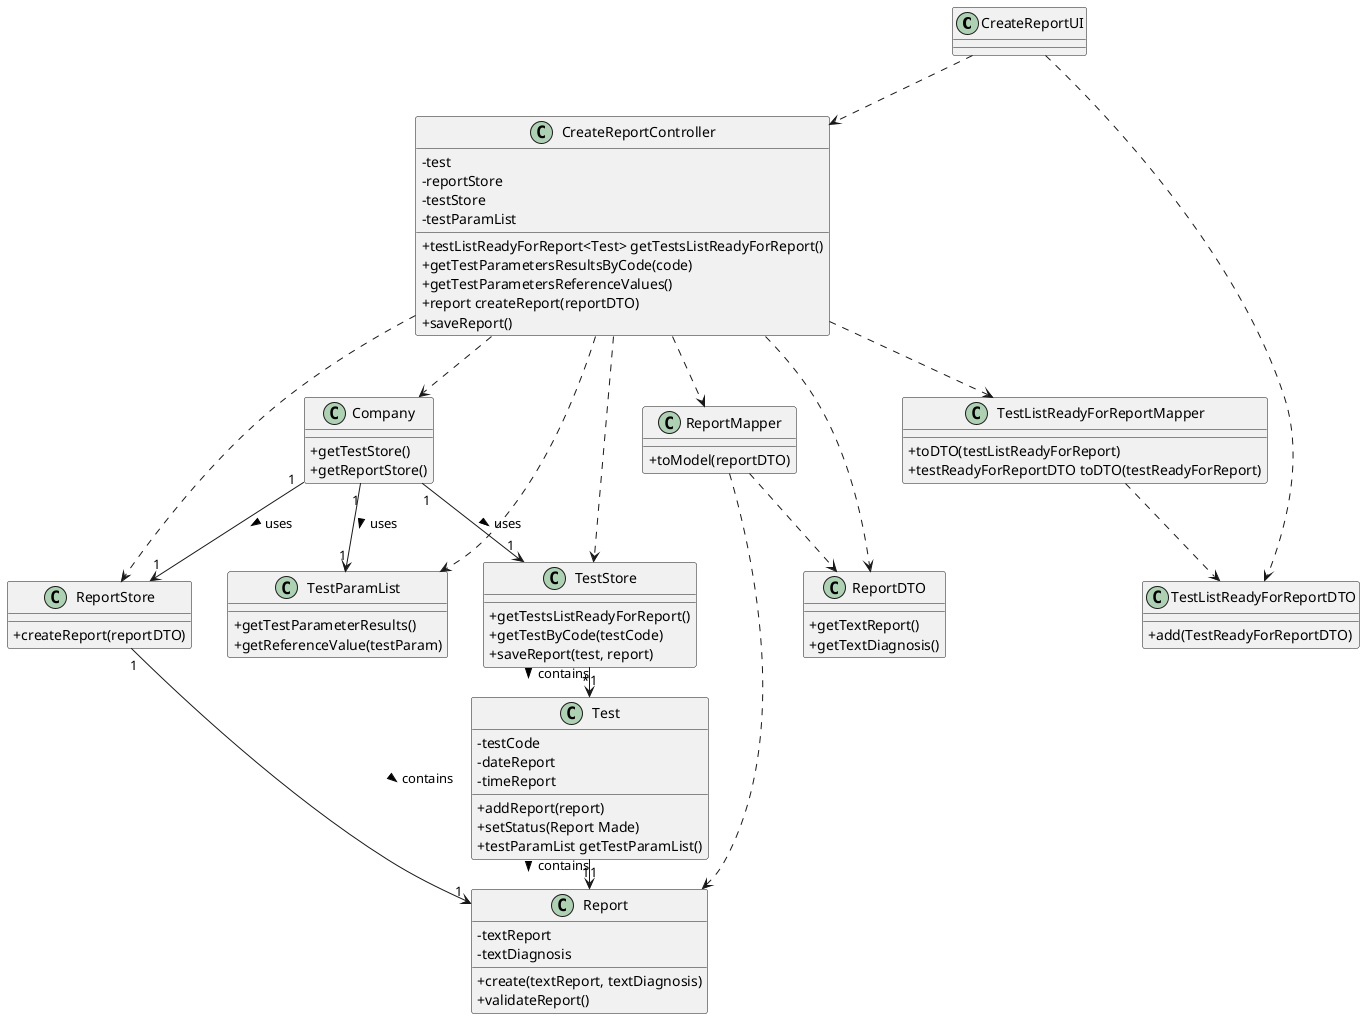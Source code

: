 @startuml

skinparam classAttributeIconSize 0

class CreateReportUI

class CreateReportController {
-test
-reportStore
-testStore
-testParamList


+testListReadyForReport<Test> getTestsListReadyForReport()
+getTestParametersResultsByCode(code)
+getTestParametersReferenceValues()
+report createReport(reportDTO)
+saveReport()
}

class Company {
+getTestStore()
+getReportStore()
}

class TestStore {
+getTestsListReadyForReport()
+getTestByCode(testCode)
+saveReport(test, report)
}

class Test {
-testCode
-dateReport
-timeReport

+addReport(report)
+setStatus(Report Made)
+testParamList getTestParamList()
}

class ReportStore {
+createReport(reportDTO)
}

class ReportMapper {
+toModel(reportDTO)
}

class ReportDTO {
+getTextReport()
+getTextDiagnosis()
}

class Report {
-textReport
-textDiagnosis

+create(textReport, textDiagnosis)
+validateReport()
}

class TestListReadyForReportMapper {
+toDTO(testListReadyForReport)
+testReadyForReportDTO toDTO(testReadyForReport)
}

class TestListReadyForReportDTO {
+add(TestReadyForReportDTO)
}

class TestParamList {
+getTestParameterResults()
+getReferenceValue(testParam)
}

CreateReportUI ..> CreateReportController
CreateReportController ..> Company
Company "1"-down->"1" TestStore: uses >
Company "1"-down->"1" ReportStore: uses >
Company "1"-down->"1" TestParamList: uses >
TestStore "1"->"*" Test: contains >
Test "1"->"1" Report: contains >
CreateReportController ..> TestStore
CreateReportController ..> ReportStore


CreateReportController ..> TestListReadyForReportMapper
TestListReadyForReportMapper ..> TestListReadyForReportDTO


CreateReportController ..> ReportDTO
CreateReportController ..> ReportMapper
ReportMapper ..> ReportDTO
ReportMapper ..> Report
ReportStore "1"-->"1" Report: contains >

CreateReportController ..> TestParamList

CreateReportUI ..> TestListReadyForReportDTO
@enduml